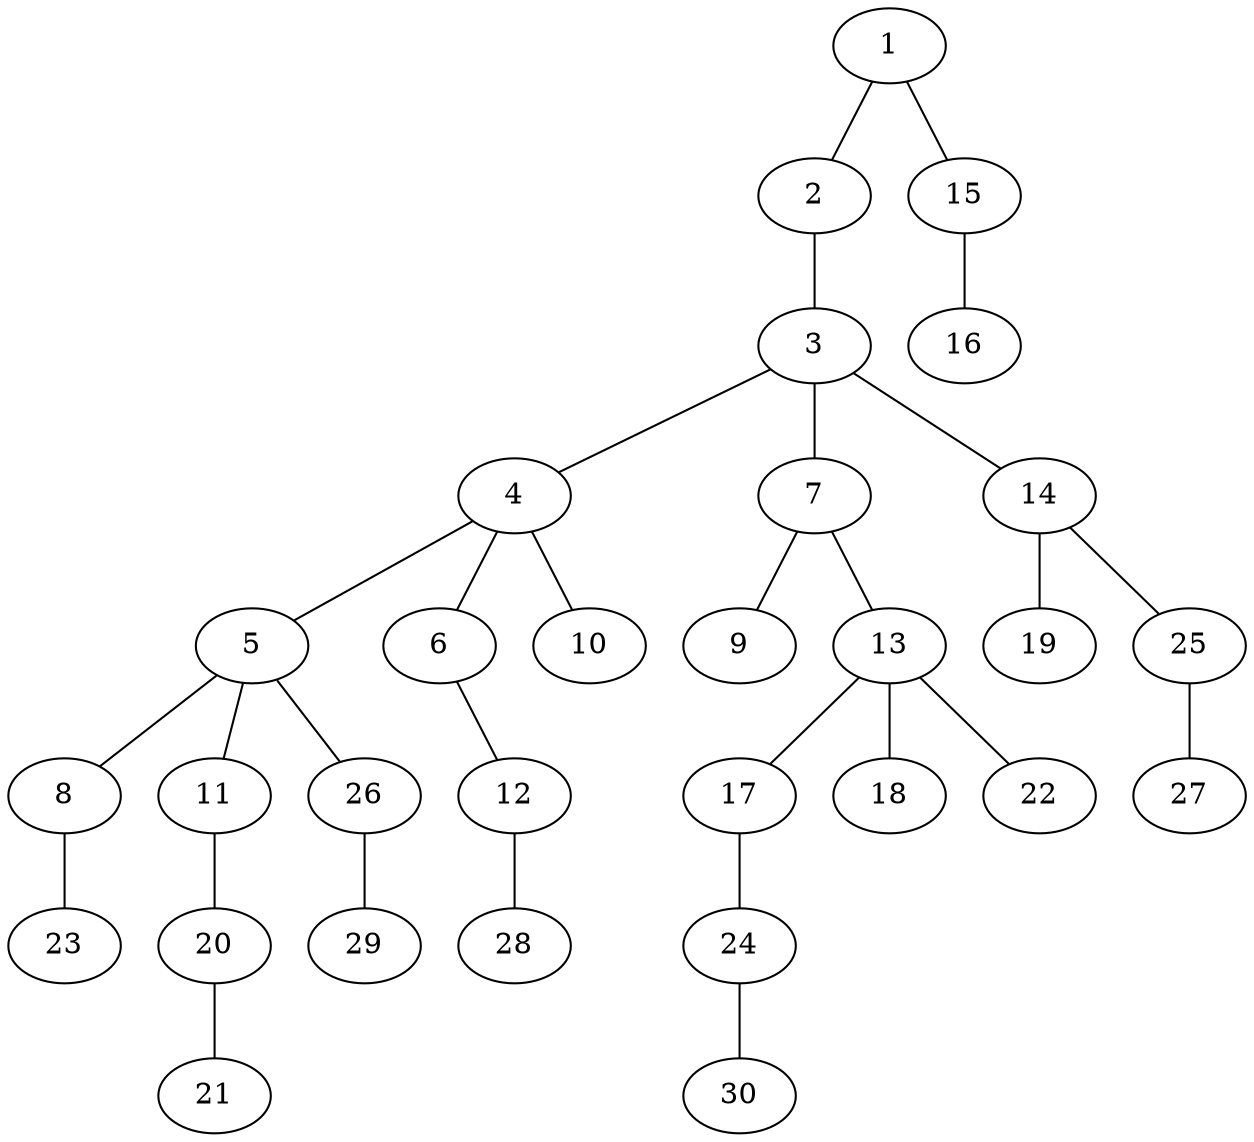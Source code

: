 graph graphname {1--2
1--15
2--3
3--4
3--7
3--14
4--5
4--6
4--10
5--8
5--11
5--26
6--12
7--9
7--13
8--23
11--20
12--28
13--17
13--18
13--22
14--19
14--25
15--16
17--24
20--21
24--30
25--27
26--29
}